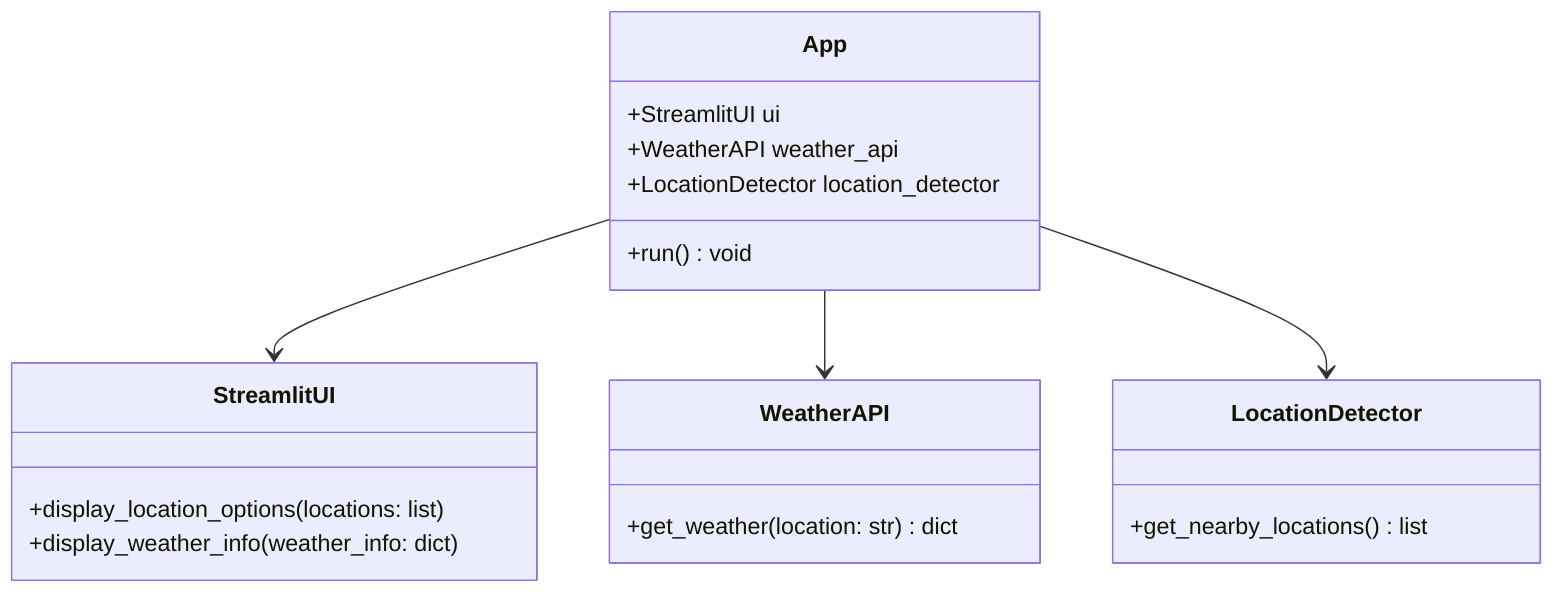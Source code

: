 classDiagram
    class App {
        +StreamlitUI ui
        +WeatherAPI weather_api
        +LocationDetector location_detector
        +run() void
    }
    class StreamlitUI {
        +display_location_options(locations: list)
        +display_weather_info(weather_info: dict)
    }
    class WeatherAPI {
        +get_weather(location: str) dict
    }
    class LocationDetector {
        +get_nearby_locations() list
    }
    App --> StreamlitUI
    App --> WeatherAPI
    App --> LocationDetector